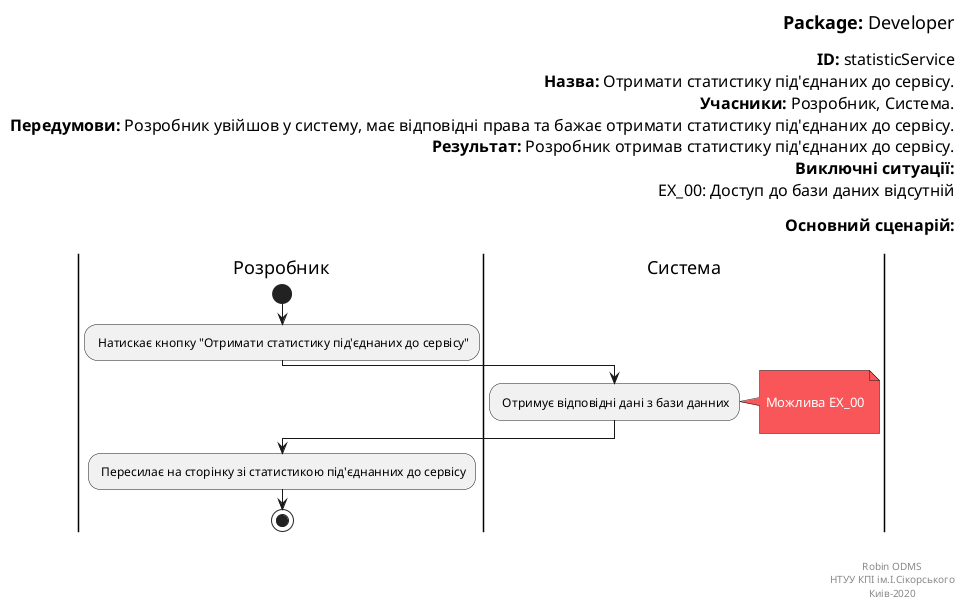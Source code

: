 @startuml
skinparam ArchimateBackgroundColor #ffffff
skinparam	shadowing false
skinparam Note {
	BackgroundColor #f85658
	FontColor #ffffff
}

left header
<font color=000 size=18><b>Package:</b> Developer

<font color=000 size=16><b>ID:</b> statisticService
<font color=000 size=16><b>Назва:</b> Отримати статистику під'єднаних до сервісу.
<font color=000 size=16><b>Учасники:</b> Розробник, Система.
<font color=000 size=16><b>Передумови:</b> Розробник увійшов у систему, має відповідні права та бажає отримати статистику під'єднаних до сервісу.
<font color=000 size=16><b>Результат:</b> Розробник отримав статистику під'єднаних до сервісу.
<font color=000 size=16><b>Виключні ситуації:</b>
<font color=000 size=16> EX_00: Доступ до бази даних відсутній

<font color=000 size=16><b>Основний сценарій:</b>

end header

|Розробник|
start
: Натискає кнопку "Отримати статистику під'єднаних до сервісу";

|Система|

: Отримує відповідні дані з бази данних;

note right

	Можлива EX_00

end note

|Розробник|

: Пересилає на сторінку зі статистикою під'єднанних до сервісу;

stop;

right footer


Robin ODMS
НТУУ КПІ ім.І.Сікорського
Киів-2020
end footer
@enduml